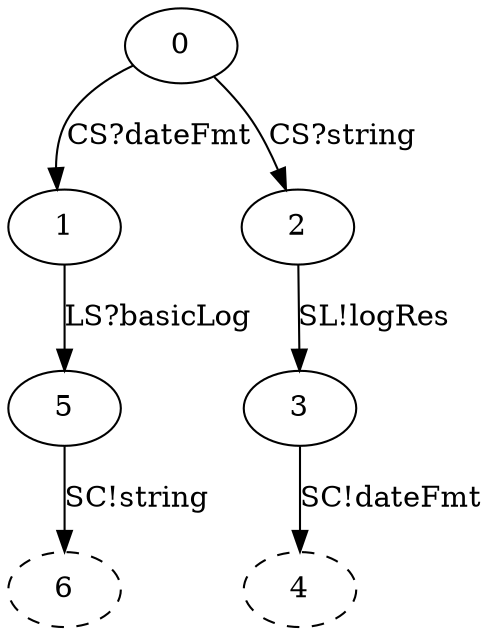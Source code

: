 
strict digraph "" {
	graph [edge_default="{}",
		node_default="{}"
	];
	node [label="\N"];
node_0	[label="0"];
node_1	[label="1"];
node_2	[label="2"];
node_3	[label="3"];
node_4	[label="4";style=dashed];
node_5	[label="5"];
node_6	[label="6";style=dashed];
node_0 -> node_1 	[label="CS?dateFmt"];
node_0 -> node_2 	[label="CS?string"];
node_1 -> node_5 	[label="LS?basicLog"];
node_2 -> node_3 	[label="SL!logRes"];
node_3 -> node_4 	[label="SC!dateFmt"];
node_5 -> node_6 	[label="SC!string"];
}
